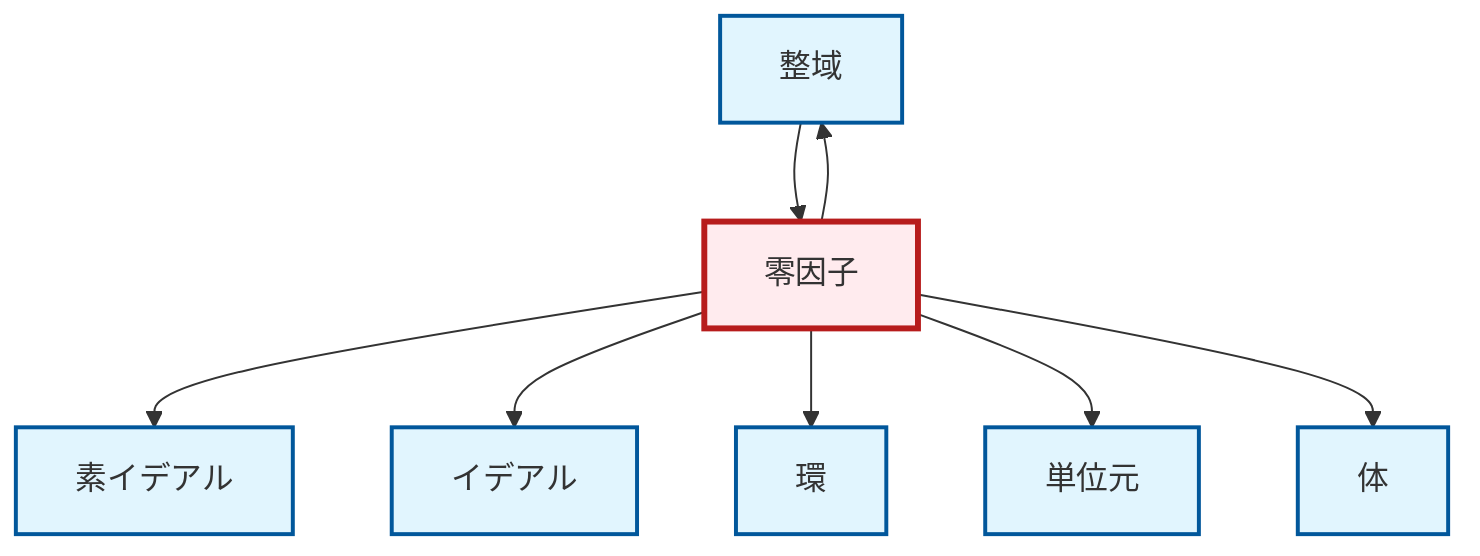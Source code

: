graph TD
    classDef definition fill:#e1f5fe,stroke:#01579b,stroke-width:2px
    classDef theorem fill:#f3e5f5,stroke:#4a148c,stroke-width:2px
    classDef axiom fill:#fff3e0,stroke:#e65100,stroke-width:2px
    classDef example fill:#e8f5e9,stroke:#1b5e20,stroke-width:2px
    classDef current fill:#ffebee,stroke:#b71c1c,stroke-width:3px
    def-ring["環"]:::definition
    def-prime-ideal["素イデアル"]:::definition
    def-ideal["イデアル"]:::definition
    def-integral-domain["整域"]:::definition
    def-field["体"]:::definition
    def-identity-element["単位元"]:::definition
    def-zero-divisor["零因子"]:::definition
    def-zero-divisor --> def-prime-ideal
    def-zero-divisor --> def-ideal
    def-zero-divisor --> def-integral-domain
    def-zero-divisor --> def-ring
    def-zero-divisor --> def-identity-element
    def-integral-domain --> def-zero-divisor
    def-zero-divisor --> def-field
    class def-zero-divisor current